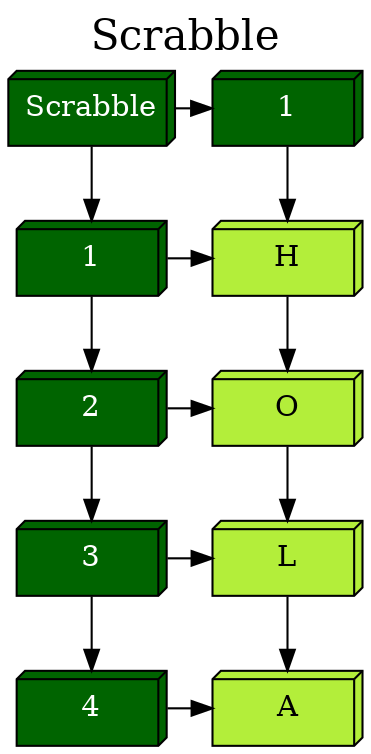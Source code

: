digraph ScrabbleMD {
	node[shape = box3d]
	ObjectRoot[label="Scrabble", width=1,  fontcolor=white, fillcolor=darkgreen, style=filled,  group = 1 ];
	graph[label="Scrabble", labelloc = t, fontsize = 20];	ObjectX2 [label="1"width=1,  fontcolor=white, fillcolor=darkgreen, style=filled,  group =2];
	ObjectY3->ObjectY4[constraint=false];
	ObjectY5->ObjectY6[constraint=false];
	ObjectY7->ObjectY8[constraint=false];
	ObjectY9->ObjectY10[constraint=false];
	ObjectY3 [label="1" width=1,  fontcolor=white, fillcolor=darkgreen, style=filled,  group=1  ];
	ObjectY5 [label="2" width=1,  fontcolor=white, fillcolor=darkgreen, style=filled,  group=1  ];
	ObjectY7 [label="3" width=1,  fontcolor=white, fillcolor=darkgreen, style=filled,  group=1  ];
	ObjectY9 [label="4"width=1,  fontcolor=white, fillcolor=darkgreen, style=filled,  group=1  ];
	ObjectX2->ObjectY4
	ObjectY4->ObjectY6;
	ObjectY6->ObjectY8;
	ObjectY8->ObjectY10;
	ObjectRoot->ObjectX2;
	ObjectRoot->ObjectY3;
	ObjectY3->ObjectY5;
	ObjectY5->ObjectY7;
	ObjectY7->ObjectY9;
	{ rank = same; ObjectRoot; 		ObjectX2}
	ObjectY4[label="H" width = 1, style = filled, fillcolor = olivedrab2, group = 2];
	ObjectY6[label="O" width = 1, style = filled, fillcolor = olivedrab2, group = 2];
	ObjectY8[label="L" width = 1, style = filled, fillcolor = olivedrab2, group = 2];
	ObjectY10[label="A" width = 1, style = filled, fillcolor = olivedrab2, group = 2];
	{rank= same; 		ObjectY3;		ObjectY4}
	{rank=same;		ObjectY5;		ObjectY6}
	{rank=same;		ObjectY7;		ObjectY8}
	{rank=same;		ObjectY9;		ObjectY10}
}